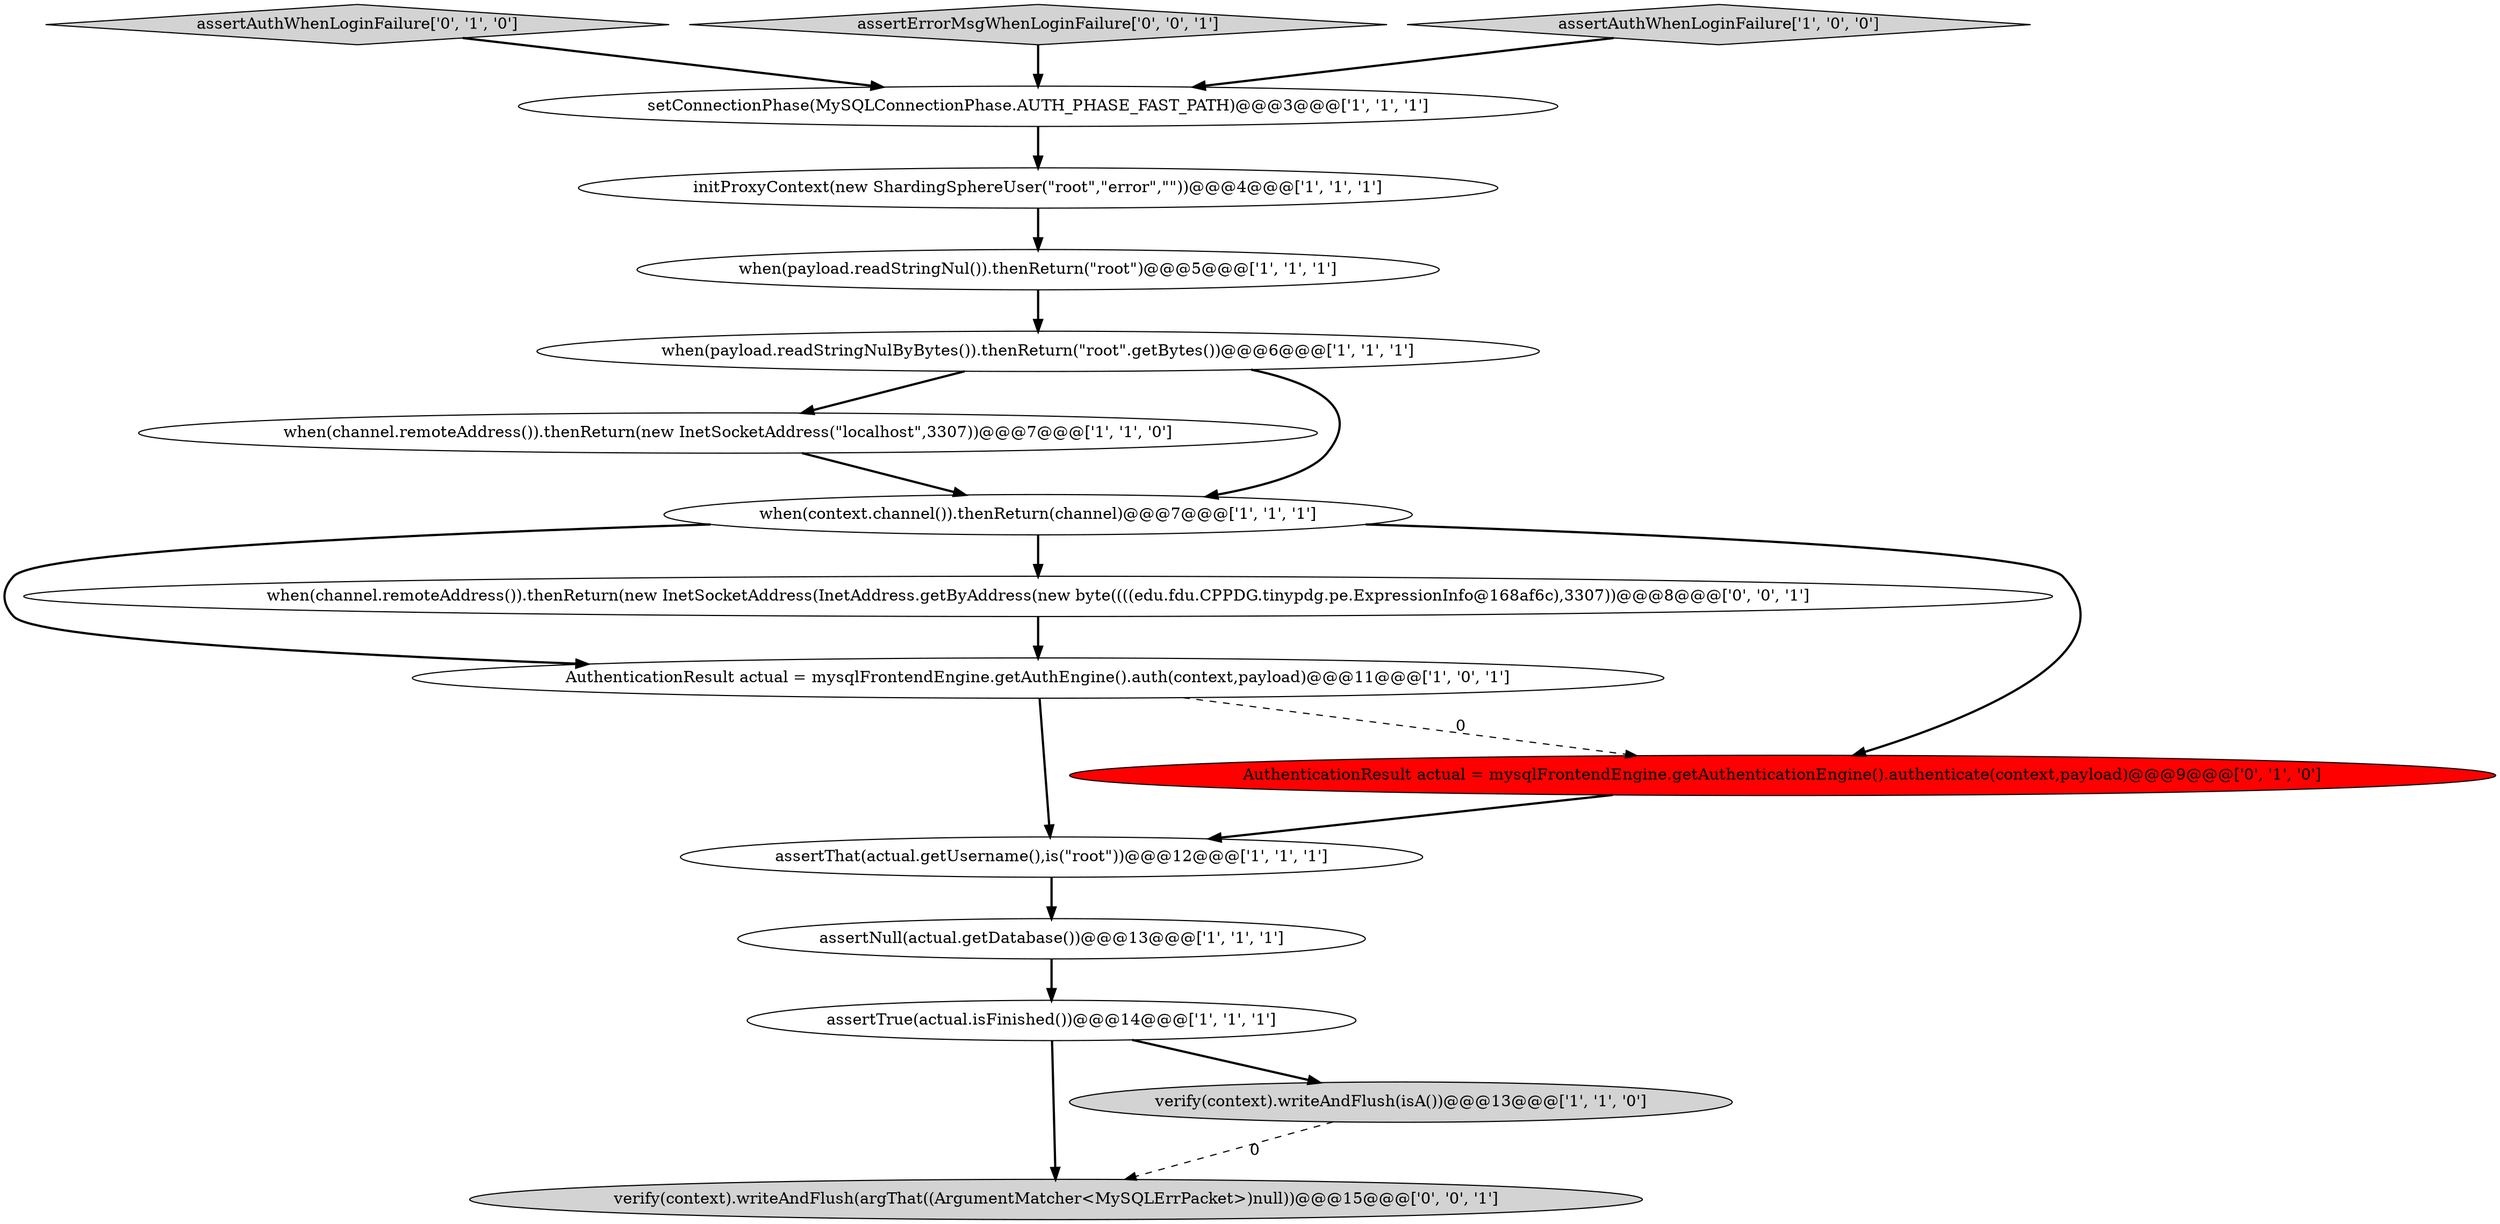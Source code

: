 digraph {
2 [style = filled, label = "AuthenticationResult actual = mysqlFrontendEngine.getAuthEngine().auth(context,payload)@@@11@@@['1', '0', '1']", fillcolor = white, shape = ellipse image = "AAA0AAABBB1BBB"];
10 [style = filled, label = "when(channel.remoteAddress()).thenReturn(new InetSocketAddress(\"localhost\",3307))@@@7@@@['1', '1', '0']", fillcolor = white, shape = ellipse image = "AAA0AAABBB1BBB"];
15 [style = filled, label = "verify(context).writeAndFlush(argThat((ArgumentMatcher<MySQLErrPacket>)null))@@@15@@@['0', '0', '1']", fillcolor = lightgray, shape = ellipse image = "AAA0AAABBB3BBB"];
0 [style = filled, label = "initProxyContext(new ShardingSphereUser(\"root\",\"error\",\"\"))@@@4@@@['1', '1', '1']", fillcolor = white, shape = ellipse image = "AAA0AAABBB1BBB"];
8 [style = filled, label = "assertTrue(actual.isFinished())@@@14@@@['1', '1', '1']", fillcolor = white, shape = ellipse image = "AAA0AAABBB1BBB"];
9 [style = filled, label = "setConnectionPhase(MySQLConnectionPhase.AUTH_PHASE_FAST_PATH)@@@3@@@['1', '1', '1']", fillcolor = white, shape = ellipse image = "AAA0AAABBB1BBB"];
13 [style = filled, label = "assertAuthWhenLoginFailure['0', '1', '0']", fillcolor = lightgray, shape = diamond image = "AAA0AAABBB2BBB"];
14 [style = filled, label = "assertErrorMsgWhenLoginFailure['0', '0', '1']", fillcolor = lightgray, shape = diamond image = "AAA0AAABBB3BBB"];
16 [style = filled, label = "when(channel.remoteAddress()).thenReturn(new InetSocketAddress(InetAddress.getByAddress(new byte((((edu.fdu.CPPDG.tinypdg.pe.ExpressionInfo@168af6c),3307))@@@8@@@['0', '0', '1']", fillcolor = white, shape = ellipse image = "AAA0AAABBB3BBB"];
12 [style = filled, label = "AuthenticationResult actual = mysqlFrontendEngine.getAuthenticationEngine().authenticate(context,payload)@@@9@@@['0', '1', '0']", fillcolor = red, shape = ellipse image = "AAA1AAABBB2BBB"];
1 [style = filled, label = "when(payload.readStringNulByBytes()).thenReturn(\"root\".getBytes())@@@6@@@['1', '1', '1']", fillcolor = white, shape = ellipse image = "AAA0AAABBB1BBB"];
6 [style = filled, label = "assertThat(actual.getUsername(),is(\"root\"))@@@12@@@['1', '1', '1']", fillcolor = white, shape = ellipse image = "AAA0AAABBB1BBB"];
11 [style = filled, label = "verify(context).writeAndFlush(isA())@@@13@@@['1', '1', '0']", fillcolor = lightgray, shape = ellipse image = "AAA0AAABBB1BBB"];
3 [style = filled, label = "assertAuthWhenLoginFailure['1', '0', '0']", fillcolor = lightgray, shape = diamond image = "AAA0AAABBB1BBB"];
7 [style = filled, label = "assertNull(actual.getDatabase())@@@13@@@['1', '1', '1']", fillcolor = white, shape = ellipse image = "AAA0AAABBB1BBB"];
5 [style = filled, label = "when(context.channel()).thenReturn(channel)@@@7@@@['1', '1', '1']", fillcolor = white, shape = ellipse image = "AAA0AAABBB1BBB"];
4 [style = filled, label = "when(payload.readStringNul()).thenReturn(\"root\")@@@5@@@['1', '1', '1']", fillcolor = white, shape = ellipse image = "AAA0AAABBB1BBB"];
1->5 [style = bold, label=""];
8->15 [style = bold, label=""];
9->0 [style = bold, label=""];
11->15 [style = dashed, label="0"];
2->6 [style = bold, label=""];
16->2 [style = bold, label=""];
7->8 [style = bold, label=""];
12->6 [style = bold, label=""];
5->16 [style = bold, label=""];
3->9 [style = bold, label=""];
2->12 [style = dashed, label="0"];
5->2 [style = bold, label=""];
10->5 [style = bold, label=""];
5->12 [style = bold, label=""];
0->4 [style = bold, label=""];
14->9 [style = bold, label=""];
4->1 [style = bold, label=""];
13->9 [style = bold, label=""];
6->7 [style = bold, label=""];
1->10 [style = bold, label=""];
8->11 [style = bold, label=""];
}
